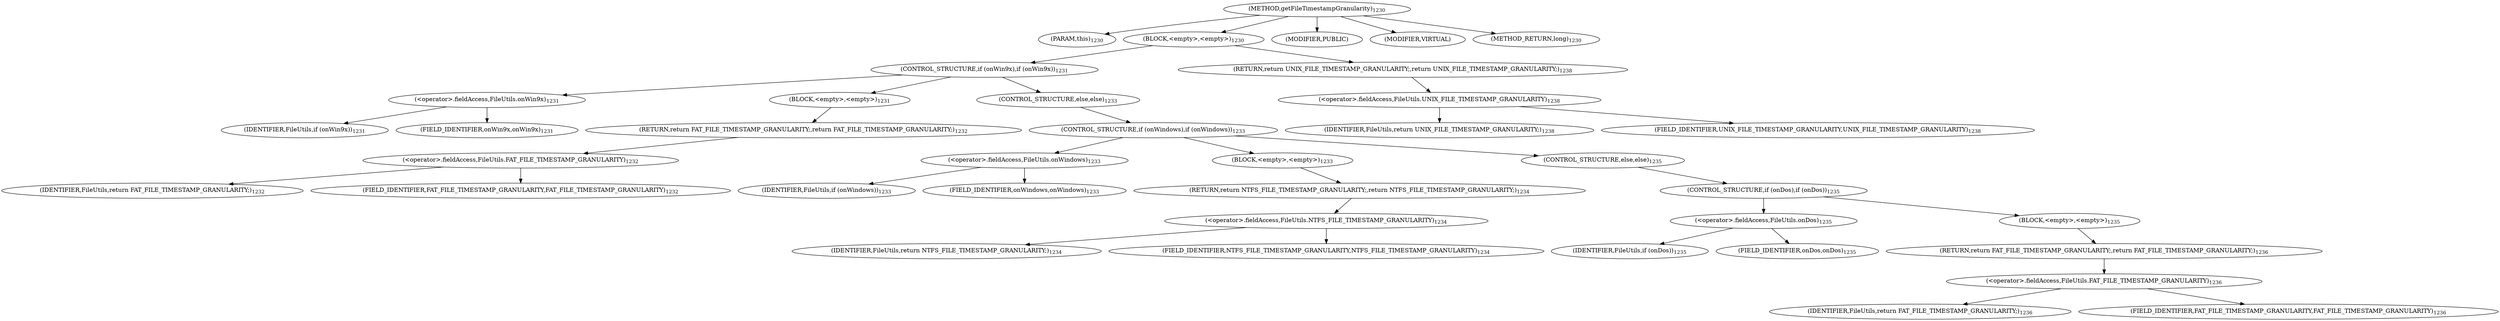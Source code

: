 digraph "getFileTimestampGranularity" {  
"2221" [label = <(METHOD,getFileTimestampGranularity)<SUB>1230</SUB>> ]
"2222" [label = <(PARAM,this)<SUB>1230</SUB>> ]
"2223" [label = <(BLOCK,&lt;empty&gt;,&lt;empty&gt;)<SUB>1230</SUB>> ]
"2224" [label = <(CONTROL_STRUCTURE,if (onWin9x),if (onWin9x))<SUB>1231</SUB>> ]
"2225" [label = <(&lt;operator&gt;.fieldAccess,FileUtils.onWin9x)<SUB>1231</SUB>> ]
"2226" [label = <(IDENTIFIER,FileUtils,if (onWin9x))<SUB>1231</SUB>> ]
"2227" [label = <(FIELD_IDENTIFIER,onWin9x,onWin9x)<SUB>1231</SUB>> ]
"2228" [label = <(BLOCK,&lt;empty&gt;,&lt;empty&gt;)<SUB>1231</SUB>> ]
"2229" [label = <(RETURN,return FAT_FILE_TIMESTAMP_GRANULARITY;,return FAT_FILE_TIMESTAMP_GRANULARITY;)<SUB>1232</SUB>> ]
"2230" [label = <(&lt;operator&gt;.fieldAccess,FileUtils.FAT_FILE_TIMESTAMP_GRANULARITY)<SUB>1232</SUB>> ]
"2231" [label = <(IDENTIFIER,FileUtils,return FAT_FILE_TIMESTAMP_GRANULARITY;)<SUB>1232</SUB>> ]
"2232" [label = <(FIELD_IDENTIFIER,FAT_FILE_TIMESTAMP_GRANULARITY,FAT_FILE_TIMESTAMP_GRANULARITY)<SUB>1232</SUB>> ]
"2233" [label = <(CONTROL_STRUCTURE,else,else)<SUB>1233</SUB>> ]
"2234" [label = <(CONTROL_STRUCTURE,if (onWindows),if (onWindows))<SUB>1233</SUB>> ]
"2235" [label = <(&lt;operator&gt;.fieldAccess,FileUtils.onWindows)<SUB>1233</SUB>> ]
"2236" [label = <(IDENTIFIER,FileUtils,if (onWindows))<SUB>1233</SUB>> ]
"2237" [label = <(FIELD_IDENTIFIER,onWindows,onWindows)<SUB>1233</SUB>> ]
"2238" [label = <(BLOCK,&lt;empty&gt;,&lt;empty&gt;)<SUB>1233</SUB>> ]
"2239" [label = <(RETURN,return NTFS_FILE_TIMESTAMP_GRANULARITY;,return NTFS_FILE_TIMESTAMP_GRANULARITY;)<SUB>1234</SUB>> ]
"2240" [label = <(&lt;operator&gt;.fieldAccess,FileUtils.NTFS_FILE_TIMESTAMP_GRANULARITY)<SUB>1234</SUB>> ]
"2241" [label = <(IDENTIFIER,FileUtils,return NTFS_FILE_TIMESTAMP_GRANULARITY;)<SUB>1234</SUB>> ]
"2242" [label = <(FIELD_IDENTIFIER,NTFS_FILE_TIMESTAMP_GRANULARITY,NTFS_FILE_TIMESTAMP_GRANULARITY)<SUB>1234</SUB>> ]
"2243" [label = <(CONTROL_STRUCTURE,else,else)<SUB>1235</SUB>> ]
"2244" [label = <(CONTROL_STRUCTURE,if (onDos),if (onDos))<SUB>1235</SUB>> ]
"2245" [label = <(&lt;operator&gt;.fieldAccess,FileUtils.onDos)<SUB>1235</SUB>> ]
"2246" [label = <(IDENTIFIER,FileUtils,if (onDos))<SUB>1235</SUB>> ]
"2247" [label = <(FIELD_IDENTIFIER,onDos,onDos)<SUB>1235</SUB>> ]
"2248" [label = <(BLOCK,&lt;empty&gt;,&lt;empty&gt;)<SUB>1235</SUB>> ]
"2249" [label = <(RETURN,return FAT_FILE_TIMESTAMP_GRANULARITY;,return FAT_FILE_TIMESTAMP_GRANULARITY;)<SUB>1236</SUB>> ]
"2250" [label = <(&lt;operator&gt;.fieldAccess,FileUtils.FAT_FILE_TIMESTAMP_GRANULARITY)<SUB>1236</SUB>> ]
"2251" [label = <(IDENTIFIER,FileUtils,return FAT_FILE_TIMESTAMP_GRANULARITY;)<SUB>1236</SUB>> ]
"2252" [label = <(FIELD_IDENTIFIER,FAT_FILE_TIMESTAMP_GRANULARITY,FAT_FILE_TIMESTAMP_GRANULARITY)<SUB>1236</SUB>> ]
"2253" [label = <(RETURN,return UNIX_FILE_TIMESTAMP_GRANULARITY;,return UNIX_FILE_TIMESTAMP_GRANULARITY;)<SUB>1238</SUB>> ]
"2254" [label = <(&lt;operator&gt;.fieldAccess,FileUtils.UNIX_FILE_TIMESTAMP_GRANULARITY)<SUB>1238</SUB>> ]
"2255" [label = <(IDENTIFIER,FileUtils,return UNIX_FILE_TIMESTAMP_GRANULARITY;)<SUB>1238</SUB>> ]
"2256" [label = <(FIELD_IDENTIFIER,UNIX_FILE_TIMESTAMP_GRANULARITY,UNIX_FILE_TIMESTAMP_GRANULARITY)<SUB>1238</SUB>> ]
"2257" [label = <(MODIFIER,PUBLIC)> ]
"2258" [label = <(MODIFIER,VIRTUAL)> ]
"2259" [label = <(METHOD_RETURN,long)<SUB>1230</SUB>> ]
  "2221" -> "2222" 
  "2221" -> "2223" 
  "2221" -> "2257" 
  "2221" -> "2258" 
  "2221" -> "2259" 
  "2223" -> "2224" 
  "2223" -> "2253" 
  "2224" -> "2225" 
  "2224" -> "2228" 
  "2224" -> "2233" 
  "2225" -> "2226" 
  "2225" -> "2227" 
  "2228" -> "2229" 
  "2229" -> "2230" 
  "2230" -> "2231" 
  "2230" -> "2232" 
  "2233" -> "2234" 
  "2234" -> "2235" 
  "2234" -> "2238" 
  "2234" -> "2243" 
  "2235" -> "2236" 
  "2235" -> "2237" 
  "2238" -> "2239" 
  "2239" -> "2240" 
  "2240" -> "2241" 
  "2240" -> "2242" 
  "2243" -> "2244" 
  "2244" -> "2245" 
  "2244" -> "2248" 
  "2245" -> "2246" 
  "2245" -> "2247" 
  "2248" -> "2249" 
  "2249" -> "2250" 
  "2250" -> "2251" 
  "2250" -> "2252" 
  "2253" -> "2254" 
  "2254" -> "2255" 
  "2254" -> "2256" 
}
